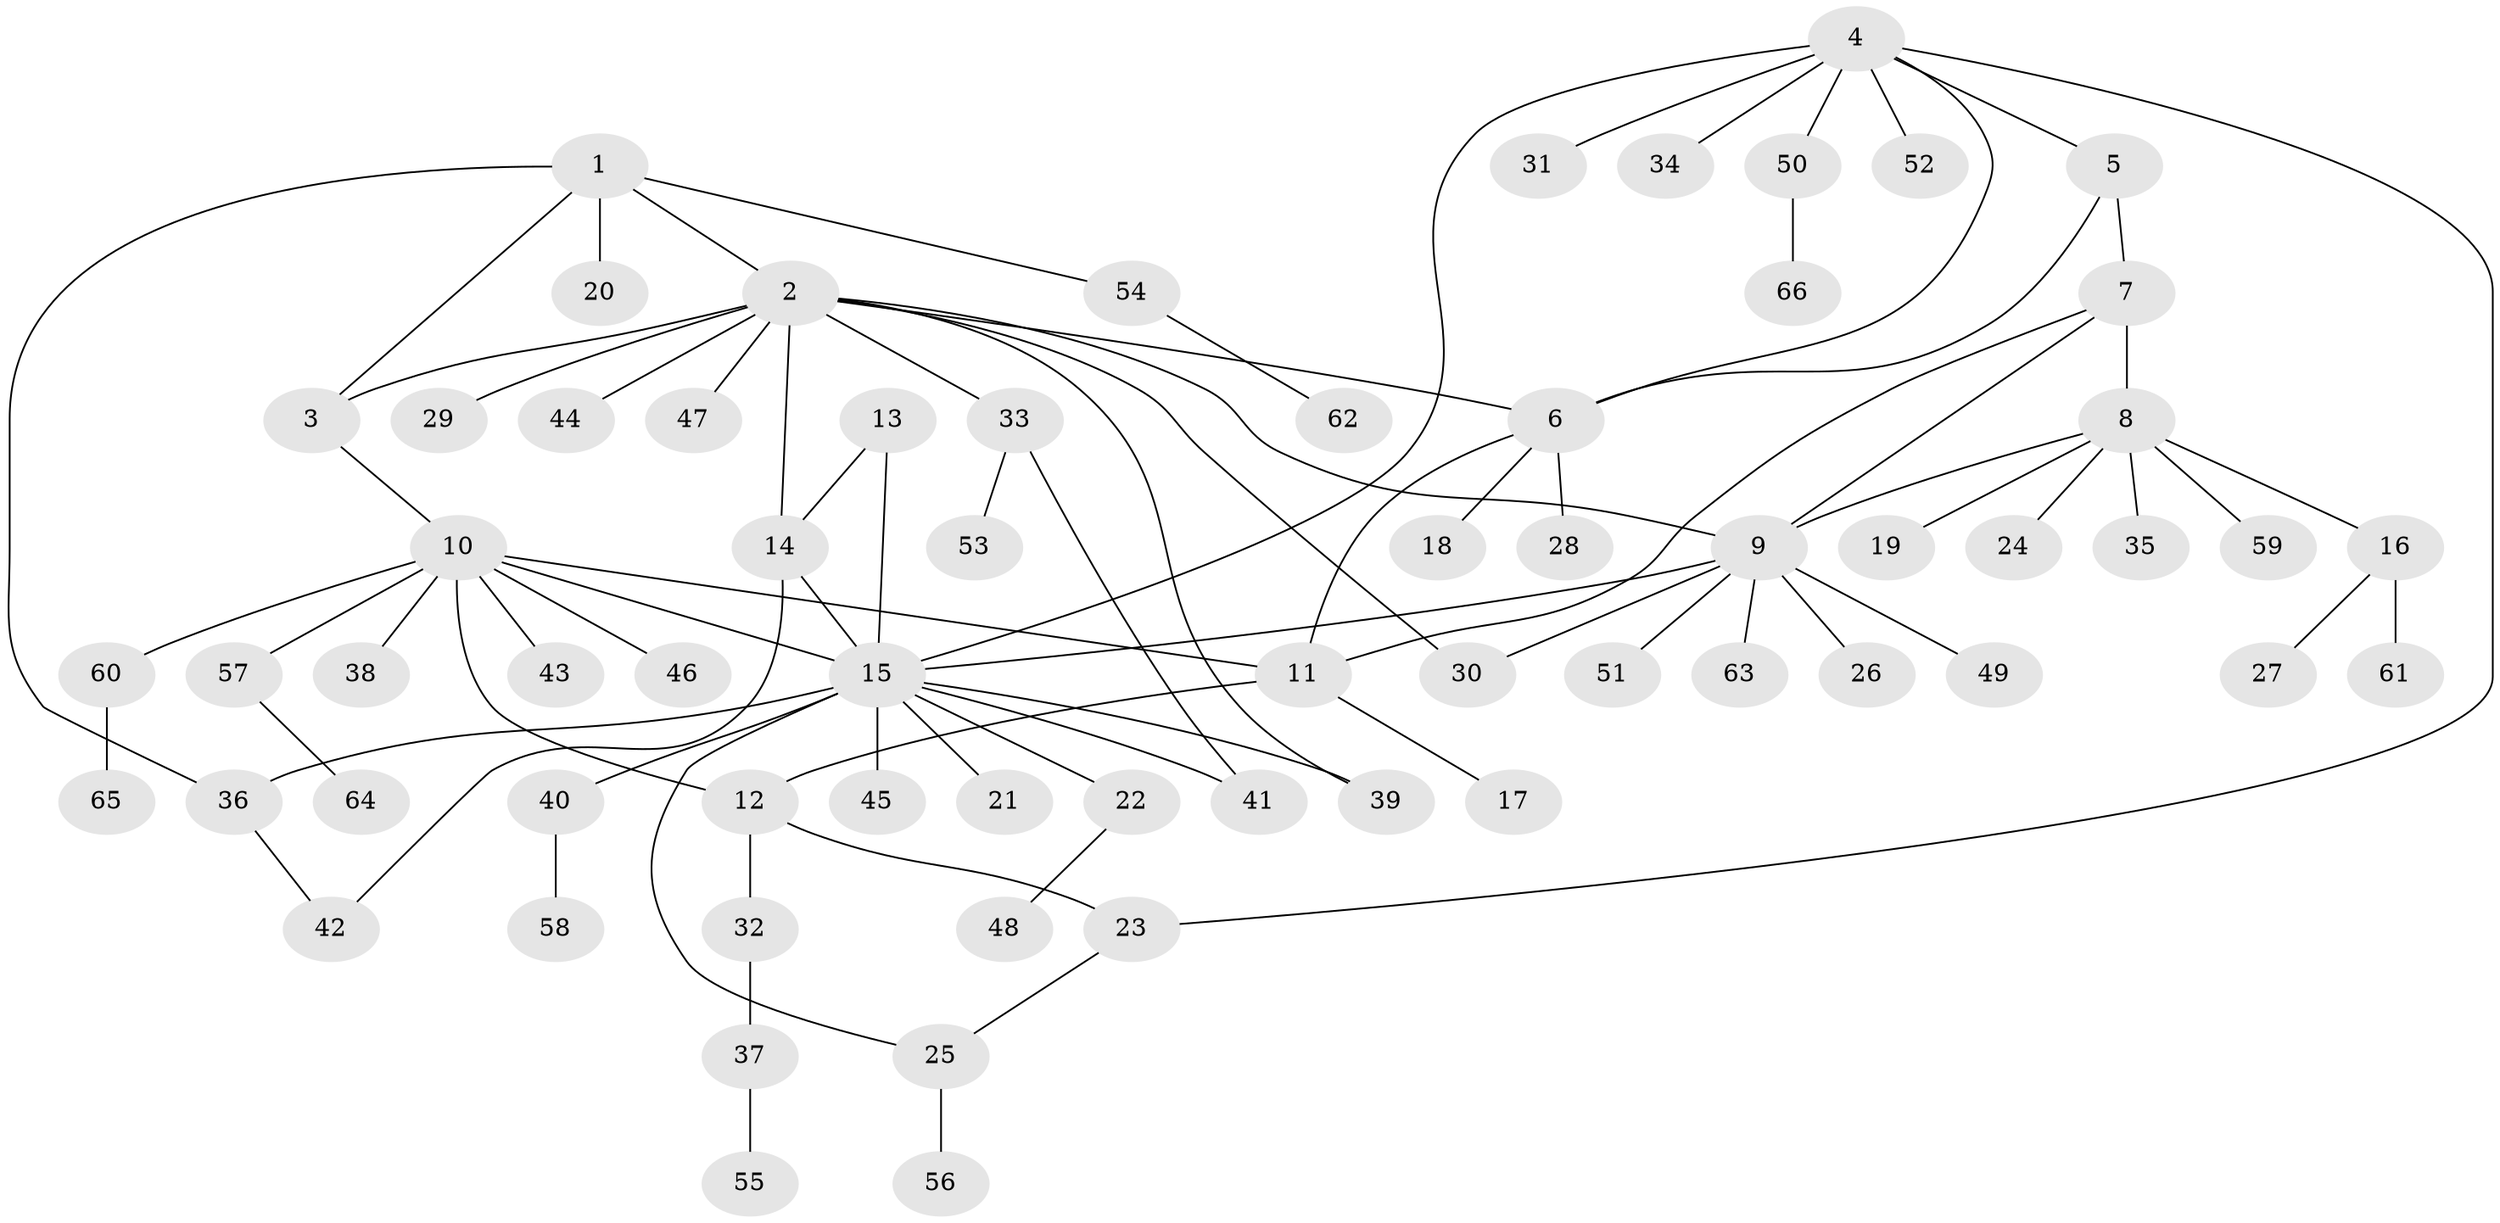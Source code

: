 // coarse degree distribution, {11: 0.02564102564102564, 7: 0.07692307692307693, 8: 0.02564102564102564, 10: 0.02564102564102564, 1: 0.7435897435897436, 2: 0.07692307692307693, 5: 0.02564102564102564}
// Generated by graph-tools (version 1.1) at 2025/58/03/04/25 21:58:05]
// undirected, 66 vertices, 83 edges
graph export_dot {
graph [start="1"]
  node [color=gray90,style=filled];
  1;
  2;
  3;
  4;
  5;
  6;
  7;
  8;
  9;
  10;
  11;
  12;
  13;
  14;
  15;
  16;
  17;
  18;
  19;
  20;
  21;
  22;
  23;
  24;
  25;
  26;
  27;
  28;
  29;
  30;
  31;
  32;
  33;
  34;
  35;
  36;
  37;
  38;
  39;
  40;
  41;
  42;
  43;
  44;
  45;
  46;
  47;
  48;
  49;
  50;
  51;
  52;
  53;
  54;
  55;
  56;
  57;
  58;
  59;
  60;
  61;
  62;
  63;
  64;
  65;
  66;
  1 -- 2;
  1 -- 3;
  1 -- 20;
  1 -- 36;
  1 -- 54;
  2 -- 3;
  2 -- 6;
  2 -- 9;
  2 -- 14;
  2 -- 29;
  2 -- 30;
  2 -- 33;
  2 -- 39;
  2 -- 44;
  2 -- 47;
  3 -- 10;
  4 -- 5;
  4 -- 6;
  4 -- 15;
  4 -- 23;
  4 -- 31;
  4 -- 34;
  4 -- 50;
  4 -- 52;
  5 -- 6;
  5 -- 7;
  6 -- 11;
  6 -- 18;
  6 -- 28;
  7 -- 8;
  7 -- 9;
  7 -- 11;
  8 -- 9;
  8 -- 16;
  8 -- 19;
  8 -- 24;
  8 -- 35;
  8 -- 59;
  9 -- 15;
  9 -- 26;
  9 -- 30;
  9 -- 49;
  9 -- 51;
  9 -- 63;
  10 -- 11;
  10 -- 12;
  10 -- 15;
  10 -- 38;
  10 -- 43;
  10 -- 46;
  10 -- 57;
  10 -- 60;
  11 -- 12;
  11 -- 17;
  12 -- 23;
  12 -- 32;
  13 -- 14;
  13 -- 15;
  14 -- 15;
  14 -- 42;
  15 -- 21;
  15 -- 22;
  15 -- 25;
  15 -- 36;
  15 -- 39;
  15 -- 40;
  15 -- 41;
  15 -- 45;
  16 -- 27;
  16 -- 61;
  22 -- 48;
  23 -- 25;
  25 -- 56;
  32 -- 37;
  33 -- 41;
  33 -- 53;
  36 -- 42;
  37 -- 55;
  40 -- 58;
  50 -- 66;
  54 -- 62;
  57 -- 64;
  60 -- 65;
}
